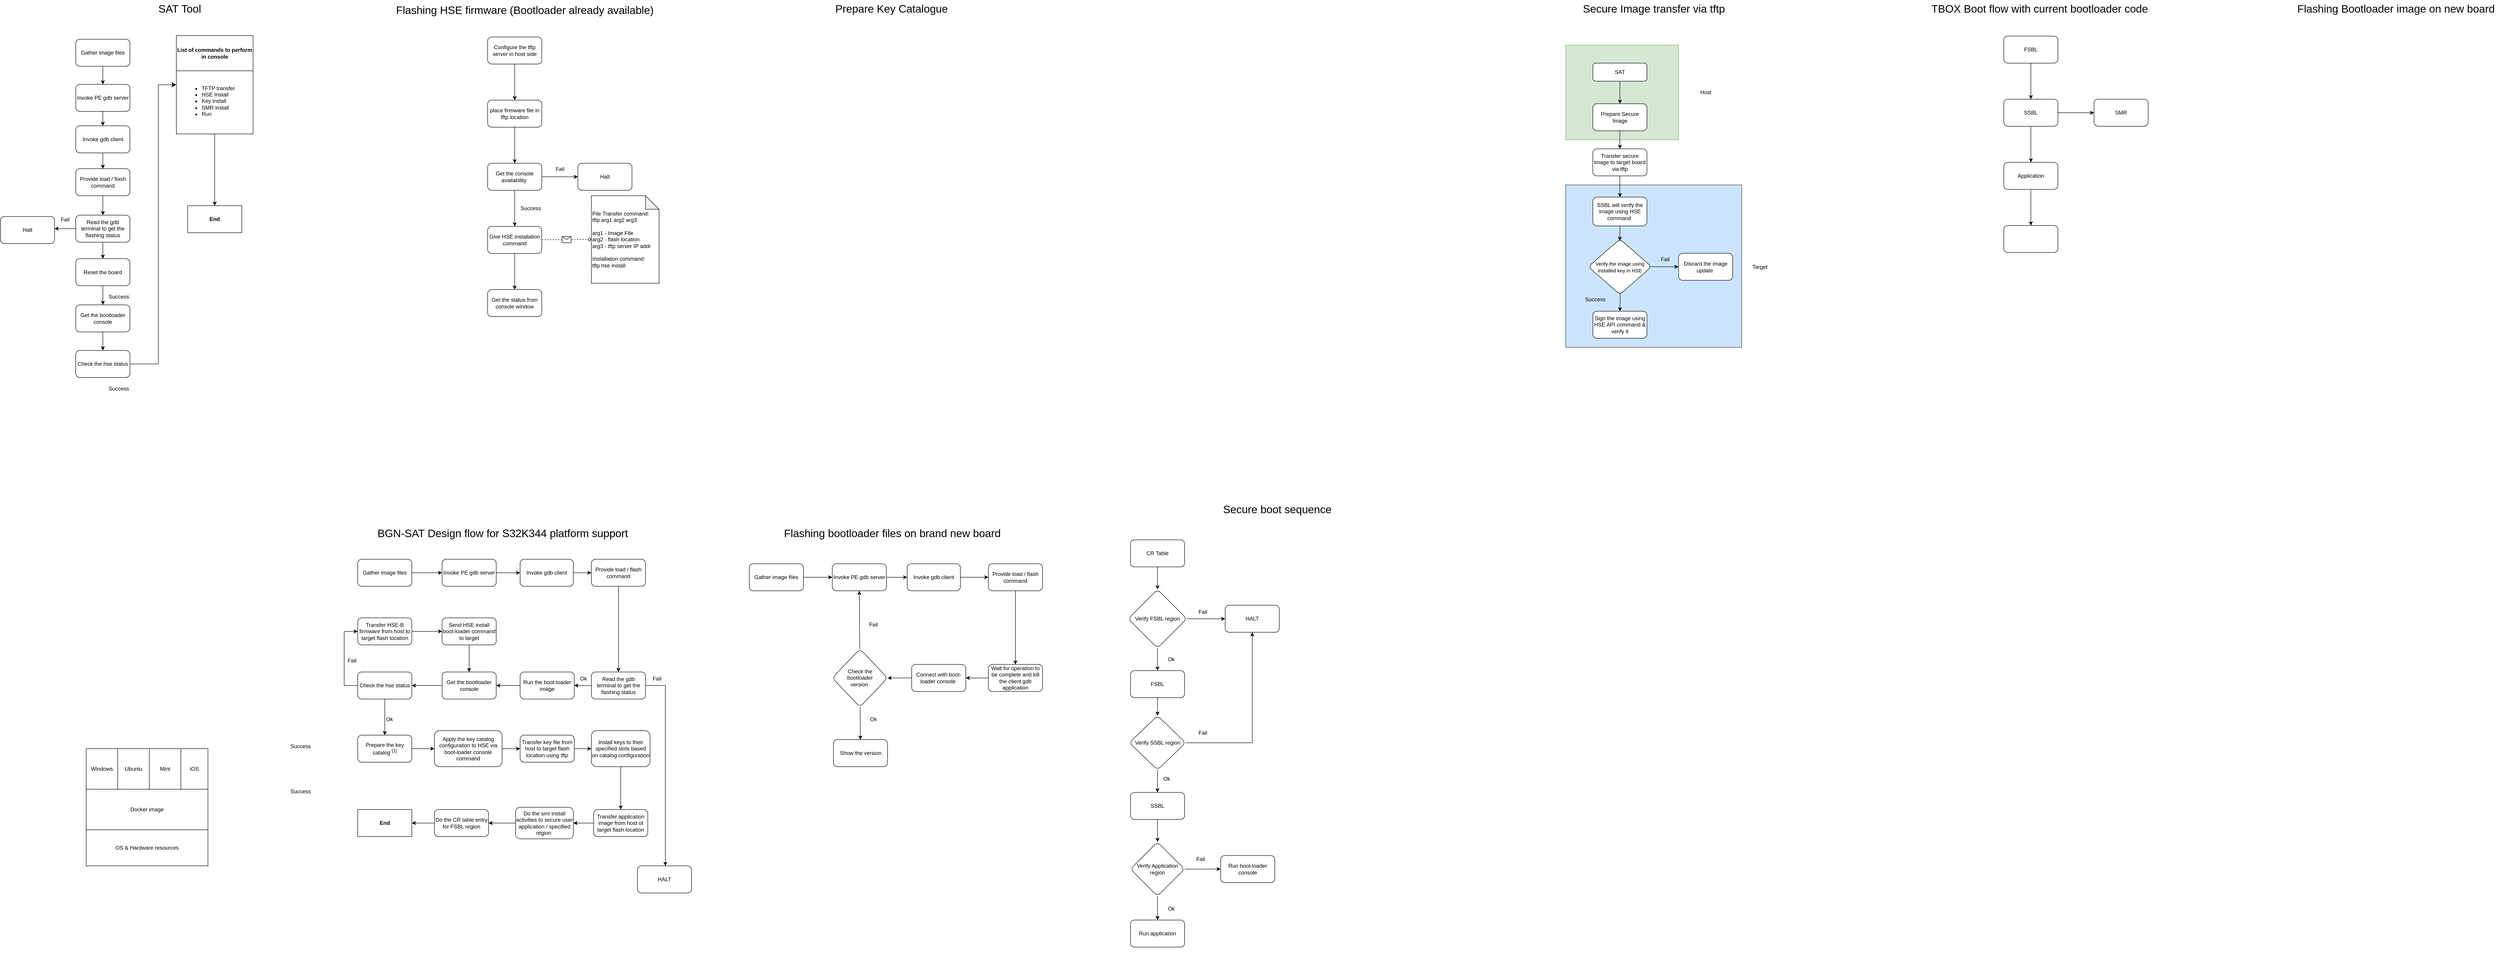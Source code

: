 <mxfile version="21.6.9" type="github">
  <diagram name="Page-1" id="BFMkgEiHd1k4JoB41aS_">
    <mxGraphModel dx="5449" dy="1094" grid="1" gridSize="10" guides="1" tooltips="1" connect="1" arrows="1" fold="1" page="1" pageScale="1" pageWidth="850" pageHeight="1100" math="0" shadow="0">
      <root>
        <mxCell id="0" />
        <mxCell id="1" parent="0" />
        <mxCell id="xPFCoBQHx70xWcG0o_kU-1" value="" style="rounded=0;whiteSpace=wrap;html=1;fillColor=#cce5ff;strokeColor=#36393d;" parent="1" vertex="1">
          <mxGeometry x="210" y="450" width="390" height="360" as="geometry" />
        </mxCell>
        <mxCell id="xPFCoBQHx70xWcG0o_kU-2" value="" style="rounded=0;whiteSpace=wrap;html=1;fillColor=#d5e8d4;strokeColor=#82b366;" parent="1" vertex="1">
          <mxGeometry x="210" y="140" width="250" height="210" as="geometry" />
        </mxCell>
        <mxCell id="xPFCoBQHx70xWcG0o_kU-3" value="SAT" style="rounded=1;whiteSpace=wrap;html=1;fontSize=12;glass=0;strokeWidth=1;shadow=0;" parent="1" vertex="1">
          <mxGeometry x="270" y="180" width="120" height="40" as="geometry" />
        </mxCell>
        <mxCell id="xPFCoBQHx70xWcG0o_kU-4" value="Prepare Secure Image" style="rounded=1;whiteSpace=wrap;html=1;fontSize=12;glass=0;strokeWidth=1;shadow=0;" parent="1" vertex="1">
          <mxGeometry x="270" y="270" width="120" height="60" as="geometry" />
        </mxCell>
        <mxCell id="xPFCoBQHx70xWcG0o_kU-5" value="" style="edgeStyle=orthogonalEdgeStyle;rounded=0;orthogonalLoop=1;jettySize=auto;html=1;entryX=0.497;entryY=0.03;entryDx=0;entryDy=0;entryPerimeter=0;" parent="1" source="xPFCoBQHx70xWcG0o_kU-6" target="xPFCoBQHx70xWcG0o_kU-10" edge="1">
          <mxGeometry relative="1" as="geometry" />
        </mxCell>
        <mxCell id="xPFCoBQHx70xWcG0o_kU-6" value="SSBL will verify the image using HSE command&amp;nbsp;" style="rounded=1;whiteSpace=wrap;html=1;fontSize=12;glass=0;strokeWidth=1;shadow=0;" parent="1" vertex="1">
          <mxGeometry x="270" y="477" width="120" height="64" as="geometry" />
        </mxCell>
        <mxCell id="xPFCoBQHx70xWcG0o_kU-7" value="Transfer secure image to target board via tftp" style="rounded=1;whiteSpace=wrap;html=1;" parent="1" vertex="1">
          <mxGeometry x="270" y="370" width="120" height="60" as="geometry" />
        </mxCell>
        <mxCell id="xPFCoBQHx70xWcG0o_kU-8" value="" style="endArrow=classic;html=1;rounded=0;exitX=0.5;exitY=1;exitDx=0;exitDy=0;" parent="1" source="xPFCoBQHx70xWcG0o_kU-4" target="xPFCoBQHx70xWcG0o_kU-7" edge="1">
          <mxGeometry width="50" height="50" relative="1" as="geometry">
            <mxPoint x="500" y="560" as="sourcePoint" />
            <mxPoint x="550" y="510" as="targetPoint" />
          </mxGeometry>
        </mxCell>
        <mxCell id="xPFCoBQHx70xWcG0o_kU-9" value="" style="edgeStyle=orthogonalEdgeStyle;rounded=0;orthogonalLoop=1;jettySize=auto;html=1;exitX=0.975;exitY=0.499;exitDx=0;exitDy=0;exitPerimeter=0;" parent="1" source="xPFCoBQHx70xWcG0o_kU-10" target="xPFCoBQHx70xWcG0o_kU-13" edge="1">
          <mxGeometry relative="1" as="geometry" />
        </mxCell>
        <mxCell id="xPFCoBQHx70xWcG0o_kU-10" value="&lt;font style=&quot;font-size: 11px;&quot;&gt;Verify the image using installed key in HSE&lt;/font&gt;" style="rhombus;whiteSpace=wrap;html=1;rounded=1;glass=0;strokeWidth=1;shadow=0;" parent="1" vertex="1">
          <mxGeometry x="260" y="570" width="140" height="123" as="geometry" />
        </mxCell>
        <mxCell id="xPFCoBQHx70xWcG0o_kU-11" value="Sign the image using HSE API command &amp;amp; verify it" style="whiteSpace=wrap;html=1;rounded=1;glass=0;strokeWidth=1;shadow=0;" parent="1" vertex="1">
          <mxGeometry x="270" y="730" width="120" height="60" as="geometry" />
        </mxCell>
        <mxCell id="xPFCoBQHx70xWcG0o_kU-12" value="Success" style="text;html=1;align=center;verticalAlign=middle;resizable=0;points=[];autosize=1;strokeColor=none;fillColor=none;" parent="1" vertex="1">
          <mxGeometry x="240" y="689" width="70" height="30" as="geometry" />
        </mxCell>
        <mxCell id="xPFCoBQHx70xWcG0o_kU-13" value="Discard the image update&amp;nbsp;" style="whiteSpace=wrap;html=1;rounded=1;glass=0;strokeWidth=1;shadow=0;" parent="1" vertex="1">
          <mxGeometry x="460" y="601.5" width="120" height="60" as="geometry" />
        </mxCell>
        <mxCell id="xPFCoBQHx70xWcG0o_kU-14" value="Fail" style="text;html=1;align=center;verticalAlign=middle;resizable=0;points=[];autosize=1;strokeColor=none;fillColor=none;" parent="1" vertex="1">
          <mxGeometry x="410" y="600" width="40" height="30" as="geometry" />
        </mxCell>
        <mxCell id="xPFCoBQHx70xWcG0o_kU-15" value="" style="endArrow=classic;html=1;rounded=0;exitX=0.5;exitY=1;exitDx=0;exitDy=0;" parent="1" source="xPFCoBQHx70xWcG0o_kU-3" target="xPFCoBQHx70xWcG0o_kU-4" edge="1">
          <mxGeometry width="50" height="50" relative="1" as="geometry">
            <mxPoint x="570" y="460" as="sourcePoint" />
            <mxPoint x="620" y="410" as="targetPoint" />
          </mxGeometry>
        </mxCell>
        <mxCell id="xPFCoBQHx70xWcG0o_kU-16" value="" style="endArrow=classic;html=1;rounded=0;exitX=0.5;exitY=1;exitDx=0;exitDy=0;entryX=0.5;entryY=0;entryDx=0;entryDy=0;" parent="1" source="xPFCoBQHx70xWcG0o_kU-7" target="xPFCoBQHx70xWcG0o_kU-6" edge="1">
          <mxGeometry width="50" height="50" relative="1" as="geometry">
            <mxPoint x="570" y="460" as="sourcePoint" />
            <mxPoint x="620" y="410" as="targetPoint" />
          </mxGeometry>
        </mxCell>
        <mxCell id="xPFCoBQHx70xWcG0o_kU-17" value="" style="endArrow=classic;html=1;rounded=0;exitX=0.505;exitY=0.977;exitDx=0;exitDy=0;entryX=0.5;entryY=0;entryDx=0;entryDy=0;exitPerimeter=0;" parent="1" source="xPFCoBQHx70xWcG0o_kU-10" target="xPFCoBQHx70xWcG0o_kU-11" edge="1">
          <mxGeometry width="50" height="50" relative="1" as="geometry">
            <mxPoint x="490" y="630" as="sourcePoint" />
            <mxPoint x="540" y="580" as="targetPoint" />
          </mxGeometry>
        </mxCell>
        <mxCell id="xPFCoBQHx70xWcG0o_kU-18" value="Host" style="text;html=1;align=center;verticalAlign=middle;resizable=0;points=[];autosize=1;strokeColor=none;fillColor=none;" parent="1" vertex="1">
          <mxGeometry x="495" y="230" width="50" height="30" as="geometry" />
        </mxCell>
        <mxCell id="xPFCoBQHx70xWcG0o_kU-19" value="Target" style="text;html=1;align=center;verticalAlign=middle;resizable=0;points=[];autosize=1;strokeColor=none;fillColor=none;" parent="1" vertex="1">
          <mxGeometry x="610" y="616.5" width="60" height="30" as="geometry" />
        </mxCell>
        <mxCell id="xPFCoBQHx70xWcG0o_kU-20" value="" style="edgeStyle=orthogonalEdgeStyle;rounded=0;orthogonalLoop=1;jettySize=auto;html=1;" parent="1" source="xPFCoBQHx70xWcG0o_kU-21" target="xPFCoBQHx70xWcG0o_kU-25" edge="1">
          <mxGeometry relative="1" as="geometry" />
        </mxCell>
        <mxCell id="xPFCoBQHx70xWcG0o_kU-21" value="FSBL" style="rounded=1;whiteSpace=wrap;html=1;" parent="1" vertex="1">
          <mxGeometry x="1181" y="120" width="120" height="60" as="geometry" />
        </mxCell>
        <mxCell id="xPFCoBQHx70xWcG0o_kU-22" value="&lt;font style=&quot;font-size: 24px;&quot;&gt;Secure Image transfer via tftp&lt;/font&gt;" style="text;html=1;align=center;verticalAlign=middle;resizable=0;points=[];autosize=1;strokeColor=none;fillColor=none;" parent="1" vertex="1">
          <mxGeometry x="235" y="40" width="340" height="40" as="geometry" />
        </mxCell>
        <mxCell id="xPFCoBQHx70xWcG0o_kU-23" value="" style="edgeStyle=orthogonalEdgeStyle;rounded=0;orthogonalLoop=1;jettySize=auto;html=1;" parent="1" source="xPFCoBQHx70xWcG0o_kU-25" target="xPFCoBQHx70xWcG0o_kU-27" edge="1">
          <mxGeometry relative="1" as="geometry" />
        </mxCell>
        <mxCell id="xPFCoBQHx70xWcG0o_kU-24" value="" style="edgeStyle=orthogonalEdgeStyle;rounded=0;orthogonalLoop=1;jettySize=auto;html=1;" parent="1" source="xPFCoBQHx70xWcG0o_kU-25" target="xPFCoBQHx70xWcG0o_kU-29" edge="1">
          <mxGeometry relative="1" as="geometry" />
        </mxCell>
        <mxCell id="xPFCoBQHx70xWcG0o_kU-25" value="SSBL" style="whiteSpace=wrap;html=1;rounded=1;" parent="1" vertex="1">
          <mxGeometry x="1181" y="260" width="120" height="60" as="geometry" />
        </mxCell>
        <mxCell id="xPFCoBQHx70xWcG0o_kU-26" value="" style="edgeStyle=orthogonalEdgeStyle;rounded=0;orthogonalLoop=1;jettySize=auto;html=1;" parent="1" source="xPFCoBQHx70xWcG0o_kU-27" target="xPFCoBQHx70xWcG0o_kU-28" edge="1">
          <mxGeometry relative="1" as="geometry" />
        </mxCell>
        <mxCell id="xPFCoBQHx70xWcG0o_kU-27" value="Application" style="whiteSpace=wrap;html=1;rounded=1;" parent="1" vertex="1">
          <mxGeometry x="1181" y="400" width="120" height="60" as="geometry" />
        </mxCell>
        <mxCell id="xPFCoBQHx70xWcG0o_kU-28" value="" style="whiteSpace=wrap;html=1;rounded=1;" parent="1" vertex="1">
          <mxGeometry x="1181" y="540" width="120" height="60" as="geometry" />
        </mxCell>
        <mxCell id="xPFCoBQHx70xWcG0o_kU-29" value="SMR" style="whiteSpace=wrap;html=1;rounded=1;" parent="1" vertex="1">
          <mxGeometry x="1381" y="260" width="120" height="60" as="geometry" />
        </mxCell>
        <mxCell id="xPFCoBQHx70xWcG0o_kU-30" value="&lt;font style=&quot;font-size: 24px;&quot;&gt;TBOX Boot flow with current bootloader code&lt;/font&gt;" style="text;html=1;align=center;verticalAlign=middle;resizable=0;points=[];autosize=1;strokeColor=none;fillColor=none;" parent="1" vertex="1">
          <mxGeometry x="1010" y="40" width="500" height="40" as="geometry" />
        </mxCell>
        <mxCell id="xPFCoBQHx70xWcG0o_kU-31" value="&lt;font style=&quot;font-size: 24px;&quot;&gt;Flashing Bootloader image on new board&lt;/font&gt;" style="text;html=1;align=center;verticalAlign=middle;resizable=0;points=[];autosize=1;strokeColor=none;fillColor=none;" parent="1" vertex="1">
          <mxGeometry x="1820" y="40" width="460" height="40" as="geometry" />
        </mxCell>
        <mxCell id="xPFCoBQHx70xWcG0o_kU-32" value="" style="edgeStyle=orthogonalEdgeStyle;rounded=0;orthogonalLoop=1;jettySize=auto;html=1;" parent="1" source="xPFCoBQHx70xWcG0o_kU-33" target="xPFCoBQHx70xWcG0o_kU-36" edge="1">
          <mxGeometry relative="1" as="geometry" />
        </mxCell>
        <mxCell id="xPFCoBQHx70xWcG0o_kU-33" value="Gather image files" style="rounded=1;whiteSpace=wrap;html=1;" parent="1" vertex="1">
          <mxGeometry x="-3093" y="127" width="120" height="60" as="geometry" />
        </mxCell>
        <mxCell id="xPFCoBQHx70xWcG0o_kU-34" value="&lt;font style=&quot;font-size: 24px;&quot;&gt;SAT Tool&lt;/font&gt;" style="text;html=1;align=center;verticalAlign=middle;resizable=0;points=[];autosize=1;strokeColor=none;fillColor=none;" parent="1" vertex="1">
          <mxGeometry x="-2923" y="40" width="120" height="40" as="geometry" />
        </mxCell>
        <mxCell id="xPFCoBQHx70xWcG0o_kU-35" value="" style="edgeStyle=orthogonalEdgeStyle;rounded=0;orthogonalLoop=1;jettySize=auto;html=1;" parent="1" source="xPFCoBQHx70xWcG0o_kU-36" target="xPFCoBQHx70xWcG0o_kU-38" edge="1">
          <mxGeometry relative="1" as="geometry" />
        </mxCell>
        <mxCell id="xPFCoBQHx70xWcG0o_kU-36" value="Invoke PE gdb server" style="whiteSpace=wrap;html=1;rounded=1;" parent="1" vertex="1">
          <mxGeometry x="-3093" y="227" width="120" height="60" as="geometry" />
        </mxCell>
        <mxCell id="xPFCoBQHx70xWcG0o_kU-37" value="" style="edgeStyle=orthogonalEdgeStyle;rounded=0;orthogonalLoop=1;jettySize=auto;html=1;" parent="1" source="xPFCoBQHx70xWcG0o_kU-38" target="xPFCoBQHx70xWcG0o_kU-40" edge="1">
          <mxGeometry relative="1" as="geometry" />
        </mxCell>
        <mxCell id="xPFCoBQHx70xWcG0o_kU-38" value="Invoke gdb client" style="whiteSpace=wrap;html=1;rounded=1;" parent="1" vertex="1">
          <mxGeometry x="-3093" y="319" width="120" height="60" as="geometry" />
        </mxCell>
        <mxCell id="xPFCoBQHx70xWcG0o_kU-39" value="" style="edgeStyle=orthogonalEdgeStyle;rounded=0;orthogonalLoop=1;jettySize=auto;html=1;fontFamily=Helvetica;fontSize=12;fontColor=default;" parent="1" source="xPFCoBQHx70xWcG0o_kU-40" target="xPFCoBQHx70xWcG0o_kU-43" edge="1">
          <mxGeometry relative="1" as="geometry" />
        </mxCell>
        <mxCell id="xPFCoBQHx70xWcG0o_kU-40" value="Provide load / flash command" style="whiteSpace=wrap;html=1;rounded=1;" parent="1" vertex="1">
          <mxGeometry x="-3093" y="414" width="120" height="60" as="geometry" />
        </mxCell>
        <mxCell id="xPFCoBQHx70xWcG0o_kU-41" value="" style="edgeStyle=orthogonalEdgeStyle;rounded=0;orthogonalLoop=1;jettySize=auto;html=1;fontFamily=Helvetica;fontSize=12;fontColor=default;" parent="1" source="xPFCoBQHx70xWcG0o_kU-43" target="xPFCoBQHx70xWcG0o_kU-45" edge="1">
          <mxGeometry relative="1" as="geometry" />
        </mxCell>
        <mxCell id="xPFCoBQHx70xWcG0o_kU-42" value="" style="edgeStyle=orthogonalEdgeStyle;rounded=0;orthogonalLoop=1;jettySize=auto;html=1;fontFamily=Helvetica;fontSize=12;fontColor=default;entryX=1;entryY=0.5;entryDx=0;entryDy=0;" parent="1" source="xPFCoBQHx70xWcG0o_kU-43" edge="1">
          <mxGeometry relative="1" as="geometry">
            <mxPoint x="-3140" y="547" as="targetPoint" />
          </mxGeometry>
        </mxCell>
        <mxCell id="xPFCoBQHx70xWcG0o_kU-43" value="Read the gdb terminal to get the flashing status" style="rounded=1;whiteSpace=wrap;html=1;strokeColor=default;fontFamily=Helvetica;fontSize=12;fontColor=default;fillColor=default;" parent="1" vertex="1">
          <mxGeometry x="-3093" y="517" width="120" height="60" as="geometry" />
        </mxCell>
        <mxCell id="xPFCoBQHx70xWcG0o_kU-44" value="" style="edgeStyle=orthogonalEdgeStyle;rounded=0;orthogonalLoop=1;jettySize=auto;html=1;fontFamily=Helvetica;fontSize=12;fontColor=default;" parent="1" source="xPFCoBQHx70xWcG0o_kU-45" target="xPFCoBQHx70xWcG0o_kU-50" edge="1">
          <mxGeometry relative="1" as="geometry" />
        </mxCell>
        <mxCell id="xPFCoBQHx70xWcG0o_kU-45" value="Reset the board" style="whiteSpace=wrap;html=1;rounded=1;" parent="1" vertex="1">
          <mxGeometry x="-3093" y="613.5" width="120" height="60" as="geometry" />
        </mxCell>
        <mxCell id="xPFCoBQHx70xWcG0o_kU-46" value="Success" style="text;html=1;align=center;verticalAlign=middle;resizable=0;points=[];autosize=1;strokeColor=none;fillColor=none;fontSize=12;fontFamily=Helvetica;fontColor=default;" parent="1" vertex="1">
          <mxGeometry x="-3033" y="683" width="70" height="30" as="geometry" />
        </mxCell>
        <mxCell id="xPFCoBQHx70xWcG0o_kU-47" value="Halt" style="whiteSpace=wrap;html=1;rounded=1;" parent="1" vertex="1">
          <mxGeometry x="-3260" y="520" width="120" height="60" as="geometry" />
        </mxCell>
        <mxCell id="xPFCoBQHx70xWcG0o_kU-48" value="Fail" style="text;html=1;align=center;verticalAlign=middle;resizable=0;points=[];autosize=1;strokeColor=none;fillColor=none;fontSize=12;fontFamily=Helvetica;fontColor=default;" parent="1" vertex="1">
          <mxGeometry x="-3137" y="512" width="40" height="30" as="geometry" />
        </mxCell>
        <mxCell id="xPFCoBQHx70xWcG0o_kU-49" value="" style="edgeStyle=orthogonalEdgeStyle;rounded=0;orthogonalLoop=1;jettySize=auto;html=1;fontFamily=Helvetica;fontSize=12;fontColor=default;" parent="1" source="xPFCoBQHx70xWcG0o_kU-50" edge="1">
          <mxGeometry relative="1" as="geometry">
            <mxPoint x="-3033" y="817" as="targetPoint" />
          </mxGeometry>
        </mxCell>
        <mxCell id="xPFCoBQHx70xWcG0o_kU-50" value="Get the bootloader console" style="whiteSpace=wrap;html=1;rounded=1;" parent="1" vertex="1">
          <mxGeometry x="-3093" y="716" width="120" height="60" as="geometry" />
        </mxCell>
        <mxCell id="xPFCoBQHx70xWcG0o_kU-51" value="" style="edgeStyle=orthogonalEdgeStyle;rounded=0;orthogonalLoop=1;jettySize=auto;html=1;fontFamily=Helvetica;fontSize=12;fontColor=default;" parent="1" source="xPFCoBQHx70xWcG0o_kU-52" target="xPFCoBQHx70xWcG0o_kU-57" edge="1">
          <mxGeometry relative="1" as="geometry" />
        </mxCell>
        <mxCell id="xPFCoBQHx70xWcG0o_kU-52" value="List of commands to perform in console" style="swimlane;whiteSpace=wrap;html=1;strokeColor=default;fontFamily=Helvetica;fontSize=12;fontColor=default;fillColor=default;startSize=78;" parent="1" vertex="1">
          <mxGeometry x="-2870" y="119" width="170" height="218" as="geometry">
            <mxRectangle x="-513" y="930" width="127" height="30" as="alternateBounds" />
          </mxGeometry>
        </mxCell>
        <mxCell id="xPFCoBQHx70xWcG0o_kU-53" value="Check the hse status" style="whiteSpace=wrap;html=1;rounded=1;" parent="1" vertex="1">
          <mxGeometry x="-3093" y="817" width="120" height="60" as="geometry" />
        </mxCell>
        <mxCell id="xPFCoBQHx70xWcG0o_kU-54" value="Success" style="text;html=1;align=center;verticalAlign=middle;resizable=0;points=[];autosize=1;strokeColor=none;fillColor=none;fontSize=12;fontFamily=Helvetica;fontColor=default;" parent="1" vertex="1">
          <mxGeometry x="-3033" y="887" width="70" height="30" as="geometry" />
        </mxCell>
        <mxCell id="xPFCoBQHx70xWcG0o_kU-55" value="" style="edgeStyle=elbowEdgeStyle;elbow=horizontal;endArrow=classic;html=1;curved=0;rounded=0;endSize=8;startSize=8;fontFamily=Helvetica;fontSize=12;fontColor=default;exitX=1;exitY=0.5;exitDx=0;exitDy=0;entryX=0;entryY=0.5;entryDx=0;entryDy=0;" parent="1" source="xPFCoBQHx70xWcG0o_kU-53" target="xPFCoBQHx70xWcG0o_kU-52" edge="1">
          <mxGeometry width="50" height="50" relative="1" as="geometry">
            <mxPoint x="-2840" y="547" as="sourcePoint" />
            <mxPoint x="-2870" y="207" as="targetPoint" />
            <Array as="points">
              <mxPoint x="-2910" y="447" />
            </Array>
          </mxGeometry>
        </mxCell>
        <mxCell id="xPFCoBQHx70xWcG0o_kU-56" value="&lt;ul&gt;&lt;li&gt;TFTP transfer&lt;/li&gt;&lt;li&gt;HSE Install&lt;/li&gt;&lt;li&gt;Key install&lt;/li&gt;&lt;li&gt;SMR install&lt;/li&gt;&lt;li style=&quot;&quot;&gt;Run&amp;nbsp;&lt;/li&gt;&lt;/ul&gt;" style="text;html=1;align=left;verticalAlign=middle;resizable=0;points=[];autosize=1;strokeColor=none;fillColor=none;fontSize=12;fontFamily=Helvetica;fontColor=default;" parent="1" vertex="1">
          <mxGeometry x="-2856" y="209" width="140" height="110" as="geometry" />
        </mxCell>
        <mxCell id="xPFCoBQHx70xWcG0o_kU-57" value="End" style="whiteSpace=wrap;html=1;fontStyle=1;startSize=78;" parent="1" vertex="1">
          <mxGeometry x="-2845" y="496" width="120" height="60" as="geometry" />
        </mxCell>
        <mxCell id="xPFCoBQHx70xWcG0o_kU-58" value="&lt;font style=&quot;font-size: 24px;&quot;&gt;Flashing HSE firmware (Bootloader already available)&lt;/font&gt;" style="text;html=1;align=center;verticalAlign=middle;resizable=0;points=[];autosize=1;strokeColor=none;fillColor=none;fontSize=12;fontFamily=Helvetica;fontColor=default;" parent="1" vertex="1">
          <mxGeometry x="-2393" y="43" width="590" height="40" as="geometry" />
        </mxCell>
        <mxCell id="xPFCoBQHx70xWcG0o_kU-59" value="" style="edgeStyle=orthogonalEdgeStyle;rounded=0;orthogonalLoop=1;jettySize=auto;html=1;fontFamily=Helvetica;fontSize=12;fontColor=default;" parent="1" source="xPFCoBQHx70xWcG0o_kU-60" target="xPFCoBQHx70xWcG0o_kU-62" edge="1">
          <mxGeometry relative="1" as="geometry" />
        </mxCell>
        <mxCell id="xPFCoBQHx70xWcG0o_kU-60" value="Configure the tftp server in host side" style="rounded=1;whiteSpace=wrap;html=1;strokeColor=default;fontFamily=Helvetica;fontSize=12;fontColor=default;fillColor=default;" parent="1" vertex="1">
          <mxGeometry x="-2180" y="122" width="120" height="60" as="geometry" />
        </mxCell>
        <mxCell id="xPFCoBQHx70xWcG0o_kU-61" value="" style="edgeStyle=orthogonalEdgeStyle;rounded=0;orthogonalLoop=1;jettySize=auto;html=1;fontFamily=Helvetica;fontSize=12;fontColor=default;" parent="1" source="xPFCoBQHx70xWcG0o_kU-62" target="xPFCoBQHx70xWcG0o_kU-65" edge="1">
          <mxGeometry relative="1" as="geometry" />
        </mxCell>
        <mxCell id="xPFCoBQHx70xWcG0o_kU-62" value="place firmware file in tftp location" style="whiteSpace=wrap;html=1;rounded=1;" parent="1" vertex="1">
          <mxGeometry x="-2180" y="262" width="120" height="60" as="geometry" />
        </mxCell>
        <mxCell id="xPFCoBQHx70xWcG0o_kU-63" value="" style="edgeStyle=orthogonalEdgeStyle;rounded=0;orthogonalLoop=1;jettySize=auto;html=1;fontFamily=Helvetica;fontSize=12;fontColor=default;" parent="1" source="xPFCoBQHx70xWcG0o_kU-65" target="xPFCoBQHx70xWcG0o_kU-67" edge="1">
          <mxGeometry relative="1" as="geometry" />
        </mxCell>
        <mxCell id="xPFCoBQHx70xWcG0o_kU-64" value="" style="edgeStyle=orthogonalEdgeStyle;rounded=0;orthogonalLoop=1;jettySize=auto;html=1;fontFamily=Helvetica;fontSize=12;fontColor=default;" parent="1" source="xPFCoBQHx70xWcG0o_kU-65" target="xPFCoBQHx70xWcG0o_kU-69" edge="1">
          <mxGeometry relative="1" as="geometry" />
        </mxCell>
        <mxCell id="xPFCoBQHx70xWcG0o_kU-65" value="Get the console availability&amp;nbsp;" style="whiteSpace=wrap;html=1;rounded=1;" parent="1" vertex="1">
          <mxGeometry x="-2180" y="402" width="120" height="60" as="geometry" />
        </mxCell>
        <mxCell id="xPFCoBQHx70xWcG0o_kU-66" value="" style="edgeStyle=orthogonalEdgeStyle;rounded=0;orthogonalLoop=1;jettySize=auto;html=1;fontFamily=Helvetica;fontSize=12;fontColor=default;" parent="1" source="xPFCoBQHx70xWcG0o_kU-67" target="xPFCoBQHx70xWcG0o_kU-68" edge="1">
          <mxGeometry relative="1" as="geometry" />
        </mxCell>
        <mxCell id="xPFCoBQHx70xWcG0o_kU-67" value="Give HSE installation command" style="whiteSpace=wrap;html=1;rounded=1;" parent="1" vertex="1">
          <mxGeometry x="-2180" y="542" width="120" height="60" as="geometry" />
        </mxCell>
        <mxCell id="xPFCoBQHx70xWcG0o_kU-68" value="Get the status from console window" style="whiteSpace=wrap;html=1;rounded=1;" parent="1" vertex="1">
          <mxGeometry x="-2180" y="682" width="120" height="60" as="geometry" />
        </mxCell>
        <mxCell id="xPFCoBQHx70xWcG0o_kU-69" value="Halt" style="whiteSpace=wrap;html=1;rounded=1;" parent="1" vertex="1">
          <mxGeometry x="-1980" y="402" width="120" height="60" as="geometry" />
        </mxCell>
        <mxCell id="xPFCoBQHx70xWcG0o_kU-70" value="Fail" style="text;html=1;align=center;verticalAlign=middle;resizable=0;points=[];autosize=1;strokeColor=none;fillColor=none;fontSize=12;fontFamily=Helvetica;fontColor=default;" parent="1" vertex="1">
          <mxGeometry x="-2040" y="400" width="40" height="30" as="geometry" />
        </mxCell>
        <mxCell id="xPFCoBQHx70xWcG0o_kU-71" value="Success" style="text;html=1;align=center;verticalAlign=middle;resizable=0;points=[];autosize=1;strokeColor=none;fillColor=none;fontSize=12;fontFamily=Helvetica;fontColor=default;" parent="1" vertex="1">
          <mxGeometry x="-2120" y="487" width="70" height="30" as="geometry" />
        </mxCell>
        <mxCell id="xPFCoBQHx70xWcG0o_kU-72" value="File Transfer command:&lt;br&gt;tftp arg1 arg2 arg3&lt;br&gt;&lt;br&gt;arg1 - Image File&lt;br&gt;arg2 - flash location&lt;br&gt;&lt;div style=&quot;&quot;&gt;&lt;span style=&quot;background-color: initial;&quot;&gt;arg3 - tftp server IP addr&amp;nbsp;&lt;br&gt;&lt;br&gt;Installation command:&lt;br&gt;tftp hse install&lt;/span&gt;&lt;/div&gt;" style="shape=note;whiteSpace=wrap;html=1;backgroundOutline=1;darkOpacity=0.05;strokeColor=default;fontFamily=Helvetica;fontSize=12;fontColor=default;fillColor=default;align=left;" parent="1" vertex="1">
          <mxGeometry x="-1950" y="474" width="150" height="194" as="geometry" />
        </mxCell>
        <mxCell id="xPFCoBQHx70xWcG0o_kU-73" value="" style="endArrow=diamond;html=1;rounded=0;fontFamily=Helvetica;fontSize=12;fontColor=default;entryX=0;entryY=0.5;entryDx=0;entryDy=0;entryPerimeter=0;dashed=1;endFill=0;" parent="1" target="xPFCoBQHx70xWcG0o_kU-72" edge="1">
          <mxGeometry relative="1" as="geometry">
            <mxPoint x="-2060" y="571.5" as="sourcePoint" />
            <mxPoint x="-1960" y="571.5" as="targetPoint" />
          </mxGeometry>
        </mxCell>
        <mxCell id="xPFCoBQHx70xWcG0o_kU-74" value="" style="shape=message;html=1;outlineConnect=0;strokeColor=default;fontFamily=Helvetica;fontSize=12;fontColor=default;fillColor=default;" parent="xPFCoBQHx70xWcG0o_kU-73" vertex="1">
          <mxGeometry width="20" height="14" relative="1" as="geometry">
            <mxPoint x="-10" y="-7" as="offset" />
          </mxGeometry>
        </mxCell>
        <mxCell id="xPFCoBQHx70xWcG0o_kU-75" value="&lt;font style=&quot;font-size: 24px;&quot;&gt;Prepare Key Catalogue&lt;/font&gt;" style="text;html=1;align=center;verticalAlign=middle;resizable=0;points=[];autosize=1;strokeColor=none;fillColor=none;fontSize=12;fontFamily=Helvetica;fontColor=default;" parent="1" vertex="1">
          <mxGeometry x="-1420" y="40" width="270" height="40" as="geometry" />
        </mxCell>
        <mxCell id="xPFCoBQHx70xWcG0o_kU-76" value="OS &amp;amp; Hardware resources" style="rounded=0;whiteSpace=wrap;html=1;" parent="1" vertex="1">
          <mxGeometry x="-3070" y="1880" width="270" height="80" as="geometry" />
        </mxCell>
        <mxCell id="xPFCoBQHx70xWcG0o_kU-77" value="Docker image" style="whiteSpace=wrap;html=1;rounded=0;" parent="1" vertex="1">
          <mxGeometry x="-3070" y="1790" width="270" height="90" as="geometry" />
        </mxCell>
        <mxCell id="xPFCoBQHx70xWcG0o_kU-78" value="Windows" style="whiteSpace=wrap;html=1;rounded=0;" parent="1" vertex="1">
          <mxGeometry x="-3070" y="1700" width="70" height="90" as="geometry" />
        </mxCell>
        <mxCell id="xPFCoBQHx70xWcG0o_kU-79" value="Ubuntu" style="whiteSpace=wrap;html=1;rounded=0;" parent="1" vertex="1">
          <mxGeometry x="-3000" y="1700" width="70" height="90" as="geometry" />
        </mxCell>
        <mxCell id="xPFCoBQHx70xWcG0o_kU-80" value="Mint" style="whiteSpace=wrap;html=1;rounded=0;" parent="1" vertex="1">
          <mxGeometry x="-2930" y="1700" width="70" height="90" as="geometry" />
        </mxCell>
        <mxCell id="xPFCoBQHx70xWcG0o_kU-81" value="iOS" style="whiteSpace=wrap;html=1;rounded=0;" parent="1" vertex="1">
          <mxGeometry x="-2860" y="1700" width="60" height="90" as="geometry" />
        </mxCell>
        <mxCell id="xPFCoBQHx70xWcG0o_kU-82" value="" style="edgeStyle=orthogonalEdgeStyle;rounded=0;orthogonalLoop=1;jettySize=auto;html=1;" parent="1" source="xPFCoBQHx70xWcG0o_kU-83" target="xPFCoBQHx70xWcG0o_kU-85" edge="1">
          <mxGeometry relative="1" as="geometry" />
        </mxCell>
        <mxCell id="xPFCoBQHx70xWcG0o_kU-83" value="Gather image files" style="rounded=1;whiteSpace=wrap;html=1;" parent="1" vertex="1">
          <mxGeometry x="-2468" y="1280" width="120" height="60" as="geometry" />
        </mxCell>
        <mxCell id="xPFCoBQHx70xWcG0o_kU-84" value="" style="edgeStyle=orthogonalEdgeStyle;rounded=0;orthogonalLoop=1;jettySize=auto;html=1;" parent="1" source="xPFCoBQHx70xWcG0o_kU-85" target="xPFCoBQHx70xWcG0o_kU-87" edge="1">
          <mxGeometry relative="1" as="geometry" />
        </mxCell>
        <mxCell id="xPFCoBQHx70xWcG0o_kU-85" value="Invoke PE gdb server" style="whiteSpace=wrap;html=1;rounded=1;" parent="1" vertex="1">
          <mxGeometry x="-2281" y="1280" width="120" height="60" as="geometry" />
        </mxCell>
        <mxCell id="xPFCoBQHx70xWcG0o_kU-86" value="" style="edgeStyle=orthogonalEdgeStyle;rounded=0;orthogonalLoop=1;jettySize=auto;html=1;" parent="1" source="xPFCoBQHx70xWcG0o_kU-87" target="xPFCoBQHx70xWcG0o_kU-89" edge="1">
          <mxGeometry relative="1" as="geometry" />
        </mxCell>
        <mxCell id="xPFCoBQHx70xWcG0o_kU-87" value="Invoke gdb client" style="whiteSpace=wrap;html=1;rounded=1;" parent="1" vertex="1">
          <mxGeometry x="-2108" y="1280" width="118" height="60" as="geometry" />
        </mxCell>
        <mxCell id="xPFCoBQHx70xWcG0o_kU-88" value="" style="edgeStyle=orthogonalEdgeStyle;rounded=0;orthogonalLoop=1;jettySize=auto;html=1;fontFamily=Helvetica;fontSize=12;fontColor=default;" parent="1" source="xPFCoBQHx70xWcG0o_kU-89" target="xPFCoBQHx70xWcG0o_kU-92" edge="1">
          <mxGeometry relative="1" as="geometry" />
        </mxCell>
        <mxCell id="xPFCoBQHx70xWcG0o_kU-89" value="Provide load / flash command" style="whiteSpace=wrap;html=1;rounded=1;" parent="1" vertex="1">
          <mxGeometry x="-1950" y="1280" width="120" height="60" as="geometry" />
        </mxCell>
        <mxCell id="xPFCoBQHx70xWcG0o_kU-90" value="" style="edgeStyle=orthogonalEdgeStyle;rounded=0;orthogonalLoop=1;jettySize=auto;html=1;fontFamily=Helvetica;fontSize=12;fontColor=default;" parent="1" source="xPFCoBQHx70xWcG0o_kU-92" target="xPFCoBQHx70xWcG0o_kU-101" edge="1">
          <mxGeometry relative="1" as="geometry" />
        </mxCell>
        <mxCell id="xPFCoBQHx70xWcG0o_kU-91" value="" style="edgeStyle=orthogonalEdgeStyle;rounded=0;orthogonalLoop=1;jettySize=auto;html=1;" parent="1" edge="1">
          <mxGeometry relative="1" as="geometry">
            <mxPoint x="-1848" y="1560.048" as="sourcePoint" />
            <mxPoint x="-1786.0" y="1960" as="targetPoint" />
            <Array as="points">
              <mxPoint x="-1786" y="1560" />
            </Array>
          </mxGeometry>
        </mxCell>
        <mxCell id="xPFCoBQHx70xWcG0o_kU-92" value="Read the gdb terminal to get the flashing status" style="rounded=1;whiteSpace=wrap;html=1;strokeColor=default;fontFamily=Helvetica;fontSize=12;fontColor=default;fillColor=default;" parent="1" vertex="1">
          <mxGeometry x="-1950" y="1530" width="120" height="60" as="geometry" />
        </mxCell>
        <mxCell id="xPFCoBQHx70xWcG0o_kU-93" value="" style="edgeStyle=orthogonalEdgeStyle;rounded=0;orthogonalLoop=1;jettySize=auto;html=1;fontFamily=Helvetica;fontSize=12;fontColor=default;" parent="1" source="xPFCoBQHx70xWcG0o_kU-101" target="xPFCoBQHx70xWcG0o_kU-96" edge="1">
          <mxGeometry relative="1" as="geometry" />
        </mxCell>
        <mxCell id="xPFCoBQHx70xWcG0o_kU-94" value="Success" style="text;html=1;align=center;verticalAlign=middle;resizable=0;points=[];autosize=1;strokeColor=none;fillColor=none;fontSize=12;fontFamily=Helvetica;fontColor=default;" parent="1" vertex="1">
          <mxGeometry x="-2630" y="1780" width="70" height="30" as="geometry" />
        </mxCell>
        <mxCell id="xPFCoBQHx70xWcG0o_kU-95" value="" style="edgeStyle=orthogonalEdgeStyle;rounded=0;orthogonalLoop=1;jettySize=auto;html=1;" parent="1" source="xPFCoBQHx70xWcG0o_kU-96" target="xPFCoBQHx70xWcG0o_kU-98" edge="1">
          <mxGeometry relative="1" as="geometry" />
        </mxCell>
        <mxCell id="xPFCoBQHx70xWcG0o_kU-96" value="Get the bootloader console" style="whiteSpace=wrap;html=1;rounded=1;" parent="1" vertex="1">
          <mxGeometry x="-2281" y="1530" width="120" height="60" as="geometry" />
        </mxCell>
        <mxCell id="xPFCoBQHx70xWcG0o_kU-97" value="" style="edgeStyle=orthogonalEdgeStyle;rounded=0;orthogonalLoop=1;jettySize=auto;html=1;" parent="1" source="xPFCoBQHx70xWcG0o_kU-98" target="xPFCoBQHx70xWcG0o_kU-104" edge="1">
          <mxGeometry relative="1" as="geometry" />
        </mxCell>
        <mxCell id="xPFCoBQHx70xWcG0o_kU-98" value="Check the hse status" style="whiteSpace=wrap;html=1;rounded=1;" parent="1" vertex="1">
          <mxGeometry x="-2468" y="1530" width="120" height="60" as="geometry" />
        </mxCell>
        <mxCell id="xPFCoBQHx70xWcG0o_kU-99" value="Success" style="text;html=1;align=center;verticalAlign=middle;resizable=0;points=[];autosize=1;strokeColor=none;fillColor=none;fontSize=12;fontFamily=Helvetica;fontColor=default;" parent="1" vertex="1">
          <mxGeometry x="-2630" y="1680" width="70" height="30" as="geometry" />
        </mxCell>
        <mxCell id="xPFCoBQHx70xWcG0o_kU-100" value="End" style="whiteSpace=wrap;html=1;fontStyle=1;startSize=78;" parent="1" vertex="1">
          <mxGeometry x="-2468" y="1835" width="120" height="60" as="geometry" />
        </mxCell>
        <mxCell id="xPFCoBQHx70xWcG0o_kU-101" value="Run the boot-loader image" style="whiteSpace=wrap;html=1;rounded=1;" parent="1" vertex="1">
          <mxGeometry x="-2108" y="1530" width="120" height="60" as="geometry" />
        </mxCell>
        <mxCell id="xPFCoBQHx70xWcG0o_kU-102" value="" style="edgeStyle=orthogonalEdgeStyle;rounded=0;orthogonalLoop=1;jettySize=auto;html=1;" parent="1" source="xPFCoBQHx70xWcG0o_kU-104" target="xPFCoBQHx70xWcG0o_kU-106" edge="1">
          <mxGeometry relative="1" as="geometry" />
        </mxCell>
        <mxCell id="xPFCoBQHx70xWcG0o_kU-103" value="" style="edgeStyle=orthogonalEdgeStyle;rounded=0;orthogonalLoop=1;jettySize=auto;html=1;exitX=0;exitY=0.5;exitDx=0;exitDy=0;entryX=0;entryY=0.5;entryDx=0;entryDy=0;" parent="1" source="xPFCoBQHx70xWcG0o_kU-98" target="xPFCoBQHx70xWcG0o_kU-118" edge="1">
          <mxGeometry relative="1" as="geometry">
            <mxPoint x="-2288" y="1680" as="sourcePoint" />
            <Array as="points">
              <mxPoint x="-2498" y="1560" />
              <mxPoint x="-2498" y="1440" />
            </Array>
          </mxGeometry>
        </mxCell>
        <mxCell id="xPFCoBQHx70xWcG0o_kU-104" value="Prepare the key catalog &lt;sup&gt;[1]&lt;/sup&gt;" style="whiteSpace=wrap;html=1;rounded=1;" parent="1" vertex="1">
          <mxGeometry x="-2468" y="1670" width="120" height="60" as="geometry" />
        </mxCell>
        <mxCell id="xPFCoBQHx70xWcG0o_kU-105" value="" style="edgeStyle=orthogonalEdgeStyle;rounded=0;orthogonalLoop=1;jettySize=auto;html=1;" parent="1" source="xPFCoBQHx70xWcG0o_kU-106" target="xPFCoBQHx70xWcG0o_kU-112" edge="1">
          <mxGeometry relative="1" as="geometry" />
        </mxCell>
        <mxCell id="xPFCoBQHx70xWcG0o_kU-106" value="Apply the key catalog configuration to HSE via boot-loader console command" style="whiteSpace=wrap;html=1;rounded=1;" parent="1" vertex="1">
          <mxGeometry x="-2298" y="1660" width="150" height="80" as="geometry" />
        </mxCell>
        <mxCell id="xPFCoBQHx70xWcG0o_kU-107" value="" style="edgeStyle=orthogonalEdgeStyle;rounded=0;orthogonalLoop=1;jettySize=auto;html=1;" parent="1" source="xPFCoBQHx70xWcG0o_kU-108" target="xPFCoBQHx70xWcG0o_kU-114" edge="1">
          <mxGeometry relative="1" as="geometry" />
        </mxCell>
        <mxCell id="xPFCoBQHx70xWcG0o_kU-108" value="Install keys to their specified slots based on catalog configuration" style="whiteSpace=wrap;html=1;rounded=1;" parent="1" vertex="1">
          <mxGeometry x="-1950" y="1660" width="130" height="80" as="geometry" />
        </mxCell>
        <mxCell id="xPFCoBQHx70xWcG0o_kU-109" value="" style="edgeStyle=orthogonalEdgeStyle;rounded=0;orthogonalLoop=1;jettySize=auto;html=1;" parent="1" source="xPFCoBQHx70xWcG0o_kU-110" target="xPFCoBQHx70xWcG0o_kU-116" edge="1">
          <mxGeometry relative="1" as="geometry" />
        </mxCell>
        <mxCell id="xPFCoBQHx70xWcG0o_kU-110" value="Do the smr install activities to secure user application / specified region&amp;nbsp;" style="whiteSpace=wrap;html=1;rounded=1;" parent="1" vertex="1">
          <mxGeometry x="-2118" y="1830" width="128" height="70" as="geometry" />
        </mxCell>
        <mxCell id="xPFCoBQHx70xWcG0o_kU-111" value="" style="edgeStyle=orthogonalEdgeStyle;rounded=0;orthogonalLoop=1;jettySize=auto;html=1;" parent="1" source="xPFCoBQHx70xWcG0o_kU-112" target="xPFCoBQHx70xWcG0o_kU-108" edge="1">
          <mxGeometry relative="1" as="geometry" />
        </mxCell>
        <mxCell id="xPFCoBQHx70xWcG0o_kU-112" value="Transfer key file from host to target flash location using tftp" style="whiteSpace=wrap;html=1;rounded=1;" parent="1" vertex="1">
          <mxGeometry x="-2108" y="1670" width="120" height="60" as="geometry" />
        </mxCell>
        <mxCell id="xPFCoBQHx70xWcG0o_kU-113" value="" style="edgeStyle=orthogonalEdgeStyle;rounded=0;orthogonalLoop=1;jettySize=auto;html=1;" parent="1" source="xPFCoBQHx70xWcG0o_kU-114" target="xPFCoBQHx70xWcG0o_kU-110" edge="1">
          <mxGeometry relative="1" as="geometry" />
        </mxCell>
        <mxCell id="xPFCoBQHx70xWcG0o_kU-114" value="Transfer application image from host ot target flash location" style="whiteSpace=wrap;html=1;rounded=1;" parent="1" vertex="1">
          <mxGeometry x="-1945" y="1835" width="120" height="60" as="geometry" />
        </mxCell>
        <mxCell id="xPFCoBQHx70xWcG0o_kU-115" value="" style="edgeStyle=orthogonalEdgeStyle;rounded=0;orthogonalLoop=1;jettySize=auto;html=1;" parent="1" source="xPFCoBQHx70xWcG0o_kU-116" target="xPFCoBQHx70xWcG0o_kU-100" edge="1">
          <mxGeometry relative="1" as="geometry" />
        </mxCell>
        <mxCell id="xPFCoBQHx70xWcG0o_kU-116" value="Do the CR table entry for FSBL region" style="whiteSpace=wrap;html=1;rounded=1;" parent="1" vertex="1">
          <mxGeometry x="-2298" y="1835" width="120" height="60" as="geometry" />
        </mxCell>
        <mxCell id="xPFCoBQHx70xWcG0o_kU-117" value="" style="edgeStyle=orthogonalEdgeStyle;rounded=0;orthogonalLoop=1;jettySize=auto;html=1;" parent="1" source="xPFCoBQHx70xWcG0o_kU-118" target="xPFCoBQHx70xWcG0o_kU-121" edge="1">
          <mxGeometry relative="1" as="geometry" />
        </mxCell>
        <mxCell id="xPFCoBQHx70xWcG0o_kU-118" value="Transfer HSE-B firmware from host to target flash location" style="whiteSpace=wrap;html=1;rounded=1;" parent="1" vertex="1">
          <mxGeometry x="-2468" y="1410" width="120" height="60" as="geometry" />
        </mxCell>
        <mxCell id="xPFCoBQHx70xWcG0o_kU-119" value="Ok" style="text;html=1;align=center;verticalAlign=middle;resizable=0;points=[];autosize=1;strokeColor=none;fillColor=none;" parent="1" vertex="1">
          <mxGeometry x="-2418" y="1620" width="40" height="30" as="geometry" />
        </mxCell>
        <mxCell id="xPFCoBQHx70xWcG0o_kU-120" value="" style="edgeStyle=orthogonalEdgeStyle;rounded=0;orthogonalLoop=1;jettySize=auto;html=1;" parent="1" source="xPFCoBQHx70xWcG0o_kU-121" target="xPFCoBQHx70xWcG0o_kU-96" edge="1">
          <mxGeometry relative="1" as="geometry" />
        </mxCell>
        <mxCell id="xPFCoBQHx70xWcG0o_kU-121" value="Send HSE install boot-loader command to target" style="whiteSpace=wrap;html=1;rounded=1;" parent="1" vertex="1">
          <mxGeometry x="-2281" y="1410" width="120" height="60" as="geometry" />
        </mxCell>
        <mxCell id="xPFCoBQHx70xWcG0o_kU-122" value="Fail" style="text;html=1;align=center;verticalAlign=middle;resizable=0;points=[];autosize=1;strokeColor=none;fillColor=none;" parent="1" vertex="1">
          <mxGeometry x="-2501" y="1490" width="40" height="30" as="geometry" />
        </mxCell>
        <mxCell id="xPFCoBQHx70xWcG0o_kU-123" value="Ok" style="text;html=1;align=center;verticalAlign=middle;resizable=0;points=[];autosize=1;strokeColor=none;fillColor=none;" parent="1" vertex="1">
          <mxGeometry x="-1988" y="1530" width="40" height="30" as="geometry" />
        </mxCell>
        <mxCell id="xPFCoBQHx70xWcG0o_kU-124" value="HALT" style="rounded=1;whiteSpace=wrap;html=1;strokeColor=default;fontFamily=Helvetica;fontSize=12;fontColor=default;fillColor=default;" parent="1" vertex="1">
          <mxGeometry x="-1848" y="1960" width="120" height="60" as="geometry" />
        </mxCell>
        <mxCell id="xPFCoBQHx70xWcG0o_kU-125" value="Fail" style="text;html=1;align=center;verticalAlign=middle;resizable=0;points=[];autosize=1;strokeColor=none;fillColor=none;" parent="1" vertex="1">
          <mxGeometry x="-1825" y="1530" width="40" height="30" as="geometry" />
        </mxCell>
        <mxCell id="xPFCoBQHx70xWcG0o_kU-128" value="&lt;div&gt;&lt;br&gt;&lt;/div&gt;" style="text;html=1;align=left;verticalAlign=middle;resizable=0;points=[];autosize=1;strokeColor=none;fillColor=none;fontSize=12;fontFamily=Helvetica;fontColor=default;" parent="1" vertex="1">
          <mxGeometry x="-2413.882" y="2146.422" width="20" height="30" as="geometry" />
        </mxCell>
        <mxCell id="xPFCoBQHx70xWcG0o_kU-129" value="&lt;font style=&quot;font-size: 24px;&quot;&gt;BGN-SAT Design flow for S32K344 platform support&lt;/font&gt;" style="text;html=1;align=center;verticalAlign=middle;resizable=0;points=[];autosize=1;strokeColor=none;fillColor=none;" parent="1" vertex="1">
          <mxGeometry x="-2437" y="1203" width="580" height="40" as="geometry" />
        </mxCell>
        <mxCell id="xPFCoBQHx70xWcG0o_kU-130" value="&lt;font style=&quot;font-size: 24px;&quot;&gt;Flashing bootloader files on brand new board&amp;nbsp;&lt;/font&gt;" style="text;html=1;align=center;verticalAlign=middle;resizable=0;points=[];autosize=1;strokeColor=none;fillColor=none;" parent="1" vertex="1">
          <mxGeometry x="-1535" y="1203" width="510" height="40" as="geometry" />
        </mxCell>
        <mxCell id="xPFCoBQHx70xWcG0o_kU-131" value="" style="edgeStyle=orthogonalEdgeStyle;rounded=0;orthogonalLoop=1;jettySize=auto;html=1;" parent="1" source="xPFCoBQHx70xWcG0o_kU-132" target="xPFCoBQHx70xWcG0o_kU-134" edge="1">
          <mxGeometry relative="1" as="geometry" />
        </mxCell>
        <mxCell id="xPFCoBQHx70xWcG0o_kU-132" value="Gather image files" style="rounded=1;whiteSpace=wrap;html=1;" parent="1" vertex="1">
          <mxGeometry x="-1600" y="1290" width="120" height="60" as="geometry" />
        </mxCell>
        <mxCell id="xPFCoBQHx70xWcG0o_kU-133" value="" style="edgeStyle=orthogonalEdgeStyle;rounded=0;orthogonalLoop=1;jettySize=auto;html=1;" parent="1" source="xPFCoBQHx70xWcG0o_kU-134" target="xPFCoBQHx70xWcG0o_kU-136" edge="1">
          <mxGeometry relative="1" as="geometry" />
        </mxCell>
        <mxCell id="xPFCoBQHx70xWcG0o_kU-134" value="Invoke PE gdb server" style="whiteSpace=wrap;html=1;rounded=1;" parent="1" vertex="1">
          <mxGeometry x="-1416" y="1290" width="120" height="60" as="geometry" />
        </mxCell>
        <mxCell id="xPFCoBQHx70xWcG0o_kU-135" value="" style="edgeStyle=orthogonalEdgeStyle;rounded=0;orthogonalLoop=1;jettySize=auto;html=1;" parent="1" source="xPFCoBQHx70xWcG0o_kU-136" target="xPFCoBQHx70xWcG0o_kU-138" edge="1">
          <mxGeometry relative="1" as="geometry" />
        </mxCell>
        <mxCell id="xPFCoBQHx70xWcG0o_kU-136" value="Invoke gdb client" style="whiteSpace=wrap;html=1;rounded=1;" parent="1" vertex="1">
          <mxGeometry x="-1250" y="1290" width="118" height="60" as="geometry" />
        </mxCell>
        <mxCell id="xPFCoBQHx70xWcG0o_kU-137" value="" style="edgeStyle=none;html=1;fontSize=24;" parent="1" source="xPFCoBQHx70xWcG0o_kU-138" target="xPFCoBQHx70xWcG0o_kU-140" edge="1">
          <mxGeometry relative="1" as="geometry" />
        </mxCell>
        <mxCell id="xPFCoBQHx70xWcG0o_kU-138" value="Provide load / flash command" style="whiteSpace=wrap;html=1;rounded=1;" parent="1" vertex="1">
          <mxGeometry x="-1070" y="1290" width="120" height="60" as="geometry" />
        </mxCell>
        <mxCell id="xPFCoBQHx70xWcG0o_kU-139" value="" style="edgeStyle=none;html=1;" parent="1" source="xPFCoBQHx70xWcG0o_kU-140" target="xPFCoBQHx70xWcG0o_kU-142" edge="1">
          <mxGeometry relative="1" as="geometry" />
        </mxCell>
        <mxCell id="xPFCoBQHx70xWcG0o_kU-140" value="Wait for operation to be complete and kill the client gdb application" style="rounded=1;whiteSpace=wrap;html=1;strokeColor=default;fontFamily=Helvetica;fontSize=12;fontColor=default;fillColor=default;" parent="1" vertex="1">
          <mxGeometry x="-1070" y="1513.29" width="120" height="60" as="geometry" />
        </mxCell>
        <mxCell id="xPFCoBQHx70xWcG0o_kU-141" value="" style="edgeStyle=none;html=1;" parent="1" source="xPFCoBQHx70xWcG0o_kU-142" target="xPFCoBQHx70xWcG0o_kU-145" edge="1">
          <mxGeometry relative="1" as="geometry" />
        </mxCell>
        <mxCell id="xPFCoBQHx70xWcG0o_kU-142" value="Connect with boot-loader console&amp;nbsp;" style="rounded=1;whiteSpace=wrap;html=1;strokeColor=default;fontFamily=Helvetica;fontSize=12;fontColor=default;fillColor=default;" parent="1" vertex="1">
          <mxGeometry x="-1240" y="1513.29" width="120" height="60" as="geometry" />
        </mxCell>
        <mxCell id="xPFCoBQHx70xWcG0o_kU-143" value="" style="edgeStyle=none;html=1;" parent="1" source="xPFCoBQHx70xWcG0o_kU-145" target="xPFCoBQHx70xWcG0o_kU-147" edge="1">
          <mxGeometry relative="1" as="geometry" />
        </mxCell>
        <mxCell id="xPFCoBQHx70xWcG0o_kU-144" value="" style="edgeStyle=none;html=1;entryX=0.5;entryY=1;entryDx=0;entryDy=0;" parent="1" source="xPFCoBQHx70xWcG0o_kU-145" target="xPFCoBQHx70xWcG0o_kU-134" edge="1">
          <mxGeometry relative="1" as="geometry" />
        </mxCell>
        <mxCell id="xPFCoBQHx70xWcG0o_kU-145" value="Check the &lt;br&gt;bootloader &lt;br&gt;version&amp;nbsp;" style="rhombus;whiteSpace=wrap;html=1;rounded=1;" parent="1" vertex="1">
          <mxGeometry x="-1416" y="1479" width="122.5" height="128.58" as="geometry" />
        </mxCell>
        <mxCell id="xPFCoBQHx70xWcG0o_kU-146" value="Fail" style="text;html=1;align=center;verticalAlign=middle;resizable=0;points=[];autosize=1;strokeColor=none;fillColor=none;" parent="1" vertex="1">
          <mxGeometry x="-1345" y="1410" width="40" height="30" as="geometry" />
        </mxCell>
        <mxCell id="xPFCoBQHx70xWcG0o_kU-147" value="Show the version" style="whiteSpace=wrap;html=1;rounded=1;" parent="1" vertex="1">
          <mxGeometry x="-1413.5" y="1680" width="120" height="60" as="geometry" />
        </mxCell>
        <mxCell id="xPFCoBQHx70xWcG0o_kU-148" value="Ok" style="text;html=1;align=center;verticalAlign=middle;resizable=0;points=[];autosize=1;strokeColor=none;fillColor=none;" parent="1" vertex="1">
          <mxGeometry x="-1345" y="1620" width="40" height="30" as="geometry" />
        </mxCell>
        <mxCell id="JXH80uhle5qdOAhWfnXc-4" value="" style="edgeStyle=orthogonalEdgeStyle;rounded=0;orthogonalLoop=1;jettySize=auto;html=1;" edge="1" parent="1" source="JXH80uhle5qdOAhWfnXc-1" target="JXH80uhle5qdOAhWfnXc-3">
          <mxGeometry relative="1" as="geometry" />
        </mxCell>
        <mxCell id="JXH80uhle5qdOAhWfnXc-1" value="CR Table" style="rounded=1;whiteSpace=wrap;html=1;" vertex="1" parent="1">
          <mxGeometry x="-755" y="1237" width="120" height="60" as="geometry" />
        </mxCell>
        <mxCell id="JXH80uhle5qdOAhWfnXc-2" value="&lt;font style=&quot;font-size: 24px;&quot;&gt;Secure boot sequence&lt;/font&gt;" style="text;html=1;align=center;verticalAlign=middle;resizable=0;points=[];autosize=1;strokeColor=none;fillColor=none;" vertex="1" parent="1">
          <mxGeometry x="-560" y="1150" width="260" height="40" as="geometry" />
        </mxCell>
        <mxCell id="JXH80uhle5qdOAhWfnXc-6" value="" style="edgeStyle=orthogonalEdgeStyle;rounded=0;orthogonalLoop=1;jettySize=auto;html=1;" edge="1" parent="1" source="JXH80uhle5qdOAhWfnXc-3" target="JXH80uhle5qdOAhWfnXc-5">
          <mxGeometry relative="1" as="geometry" />
        </mxCell>
        <mxCell id="JXH80uhle5qdOAhWfnXc-14" value="" style="edgeStyle=orthogonalEdgeStyle;rounded=0;orthogonalLoop=1;jettySize=auto;html=1;" edge="1" parent="1" source="JXH80uhle5qdOAhWfnXc-3" target="JXH80uhle5qdOAhWfnXc-13">
          <mxGeometry relative="1" as="geometry" />
        </mxCell>
        <mxCell id="JXH80uhle5qdOAhWfnXc-3" value="Verify FSBL region" style="rhombus;whiteSpace=wrap;html=1;rounded=1;" vertex="1" parent="1">
          <mxGeometry x="-760" y="1347" width="130" height="130" as="geometry" />
        </mxCell>
        <mxCell id="JXH80uhle5qdOAhWfnXc-8" value="" style="edgeStyle=orthogonalEdgeStyle;rounded=0;orthogonalLoop=1;jettySize=auto;html=1;" edge="1" parent="1" source="JXH80uhle5qdOAhWfnXc-5" target="JXH80uhle5qdOAhWfnXc-7">
          <mxGeometry relative="1" as="geometry" />
        </mxCell>
        <mxCell id="JXH80uhle5qdOAhWfnXc-5" value="FSBL" style="whiteSpace=wrap;html=1;rounded=1;" vertex="1" parent="1">
          <mxGeometry x="-755" y="1527" width="120" height="60" as="geometry" />
        </mxCell>
        <mxCell id="JXH80uhle5qdOAhWfnXc-10" value="" style="edgeStyle=orthogonalEdgeStyle;rounded=0;orthogonalLoop=1;jettySize=auto;html=1;" edge="1" parent="1" source="JXH80uhle5qdOAhWfnXc-7" target="JXH80uhle5qdOAhWfnXc-9">
          <mxGeometry relative="1" as="geometry" />
        </mxCell>
        <mxCell id="JXH80uhle5qdOAhWfnXc-7" value="Verify SSBL region" style="rhombus;whiteSpace=wrap;html=1;rounded=1;" vertex="1" parent="1">
          <mxGeometry x="-757.5" y="1627" width="125" height="120" as="geometry" />
        </mxCell>
        <mxCell id="JXH80uhle5qdOAhWfnXc-12" value="" style="edgeStyle=orthogonalEdgeStyle;rounded=0;orthogonalLoop=1;jettySize=auto;html=1;" edge="1" parent="1" source="JXH80uhle5qdOAhWfnXc-9" target="JXH80uhle5qdOAhWfnXc-11">
          <mxGeometry relative="1" as="geometry" />
        </mxCell>
        <mxCell id="JXH80uhle5qdOAhWfnXc-9" value="SSBL" style="whiteSpace=wrap;html=1;rounded=1;" vertex="1" parent="1">
          <mxGeometry x="-755" y="1797" width="120" height="60" as="geometry" />
        </mxCell>
        <mxCell id="JXH80uhle5qdOAhWfnXc-21" value="" style="edgeStyle=orthogonalEdgeStyle;rounded=0;orthogonalLoop=1;jettySize=auto;html=1;" edge="1" parent="1" source="JXH80uhle5qdOAhWfnXc-11" target="JXH80uhle5qdOAhWfnXc-20">
          <mxGeometry relative="1" as="geometry" />
        </mxCell>
        <mxCell id="JXH80uhle5qdOAhWfnXc-32" value="" style="edgeStyle=orthogonalEdgeStyle;rounded=0;orthogonalLoop=1;jettySize=auto;html=1;" edge="1" parent="1" source="JXH80uhle5qdOAhWfnXc-11" target="JXH80uhle5qdOAhWfnXc-31">
          <mxGeometry relative="1" as="geometry" />
        </mxCell>
        <mxCell id="JXH80uhle5qdOAhWfnXc-11" value="Verify Application region" style="rhombus;whiteSpace=wrap;html=1;rounded=1;" vertex="1" parent="1">
          <mxGeometry x="-755" y="1907" width="120" height="120" as="geometry" />
        </mxCell>
        <mxCell id="JXH80uhle5qdOAhWfnXc-13" value="HALT" style="whiteSpace=wrap;html=1;rounded=1;" vertex="1" parent="1">
          <mxGeometry x="-545" y="1382" width="120" height="60" as="geometry" />
        </mxCell>
        <mxCell id="JXH80uhle5qdOAhWfnXc-15" value="Fail" style="text;html=1;align=center;verticalAlign=middle;resizable=0;points=[];autosize=1;strokeColor=none;fillColor=none;" vertex="1" parent="1">
          <mxGeometry x="-615" y="1382" width="40" height="30" as="geometry" />
        </mxCell>
        <mxCell id="JXH80uhle5qdOAhWfnXc-16" value="Ok" style="text;html=1;align=center;verticalAlign=middle;resizable=0;points=[];autosize=1;strokeColor=none;fillColor=none;" vertex="1" parent="1">
          <mxGeometry x="-685" y="1487" width="40" height="30" as="geometry" />
        </mxCell>
        <mxCell id="JXH80uhle5qdOAhWfnXc-19" value="Ok" style="text;html=1;align=center;verticalAlign=middle;resizable=0;points=[];autosize=1;strokeColor=none;fillColor=none;" vertex="1" parent="1">
          <mxGeometry x="-695" y="1752" width="40" height="30" as="geometry" />
        </mxCell>
        <mxCell id="JXH80uhle5qdOAhWfnXc-20" value="Run application" style="whiteSpace=wrap;html=1;rounded=1;" vertex="1" parent="1">
          <mxGeometry x="-755" y="2080" width="120" height="60" as="geometry" />
        </mxCell>
        <mxCell id="JXH80uhle5qdOAhWfnXc-22" value="Ok" style="text;html=1;align=center;verticalAlign=middle;resizable=0;points=[];autosize=1;strokeColor=none;fillColor=none;" vertex="1" parent="1">
          <mxGeometry x="-685" y="2040" width="40" height="30" as="geometry" />
        </mxCell>
        <mxCell id="JXH80uhle5qdOAhWfnXc-25" value="" style="endArrow=classic;html=1;rounded=0;exitX=1;exitY=0.5;exitDx=0;exitDy=0;entryX=0.5;entryY=1;entryDx=0;entryDy=0;" edge="1" parent="1" source="JXH80uhle5qdOAhWfnXc-7" target="JXH80uhle5qdOAhWfnXc-13">
          <mxGeometry width="50" height="50" relative="1" as="geometry">
            <mxPoint x="-600" y="1690" as="sourcePoint" />
            <mxPoint x="-490" y="1687" as="targetPoint" />
            <Array as="points">
              <mxPoint x="-485" y="1687" />
            </Array>
          </mxGeometry>
        </mxCell>
        <mxCell id="JXH80uhle5qdOAhWfnXc-26" value="Fail" style="text;html=1;align=center;verticalAlign=middle;resizable=0;points=[];autosize=1;strokeColor=none;fillColor=none;" vertex="1" parent="1">
          <mxGeometry x="-615" y="1650" width="40" height="30" as="geometry" />
        </mxCell>
        <mxCell id="JXH80uhle5qdOAhWfnXc-27" value="Fail" style="text;html=1;align=center;verticalAlign=middle;resizable=0;points=[];autosize=1;strokeColor=none;fillColor=none;" vertex="1" parent="1">
          <mxGeometry x="-620" y="1930" width="40" height="30" as="geometry" />
        </mxCell>
        <mxCell id="JXH80uhle5qdOAhWfnXc-31" value="Run boot-loader console" style="whiteSpace=wrap;html=1;rounded=1;" vertex="1" parent="1">
          <mxGeometry x="-555" y="1937" width="120" height="60" as="geometry" />
        </mxCell>
      </root>
    </mxGraphModel>
  </diagram>
</mxfile>
